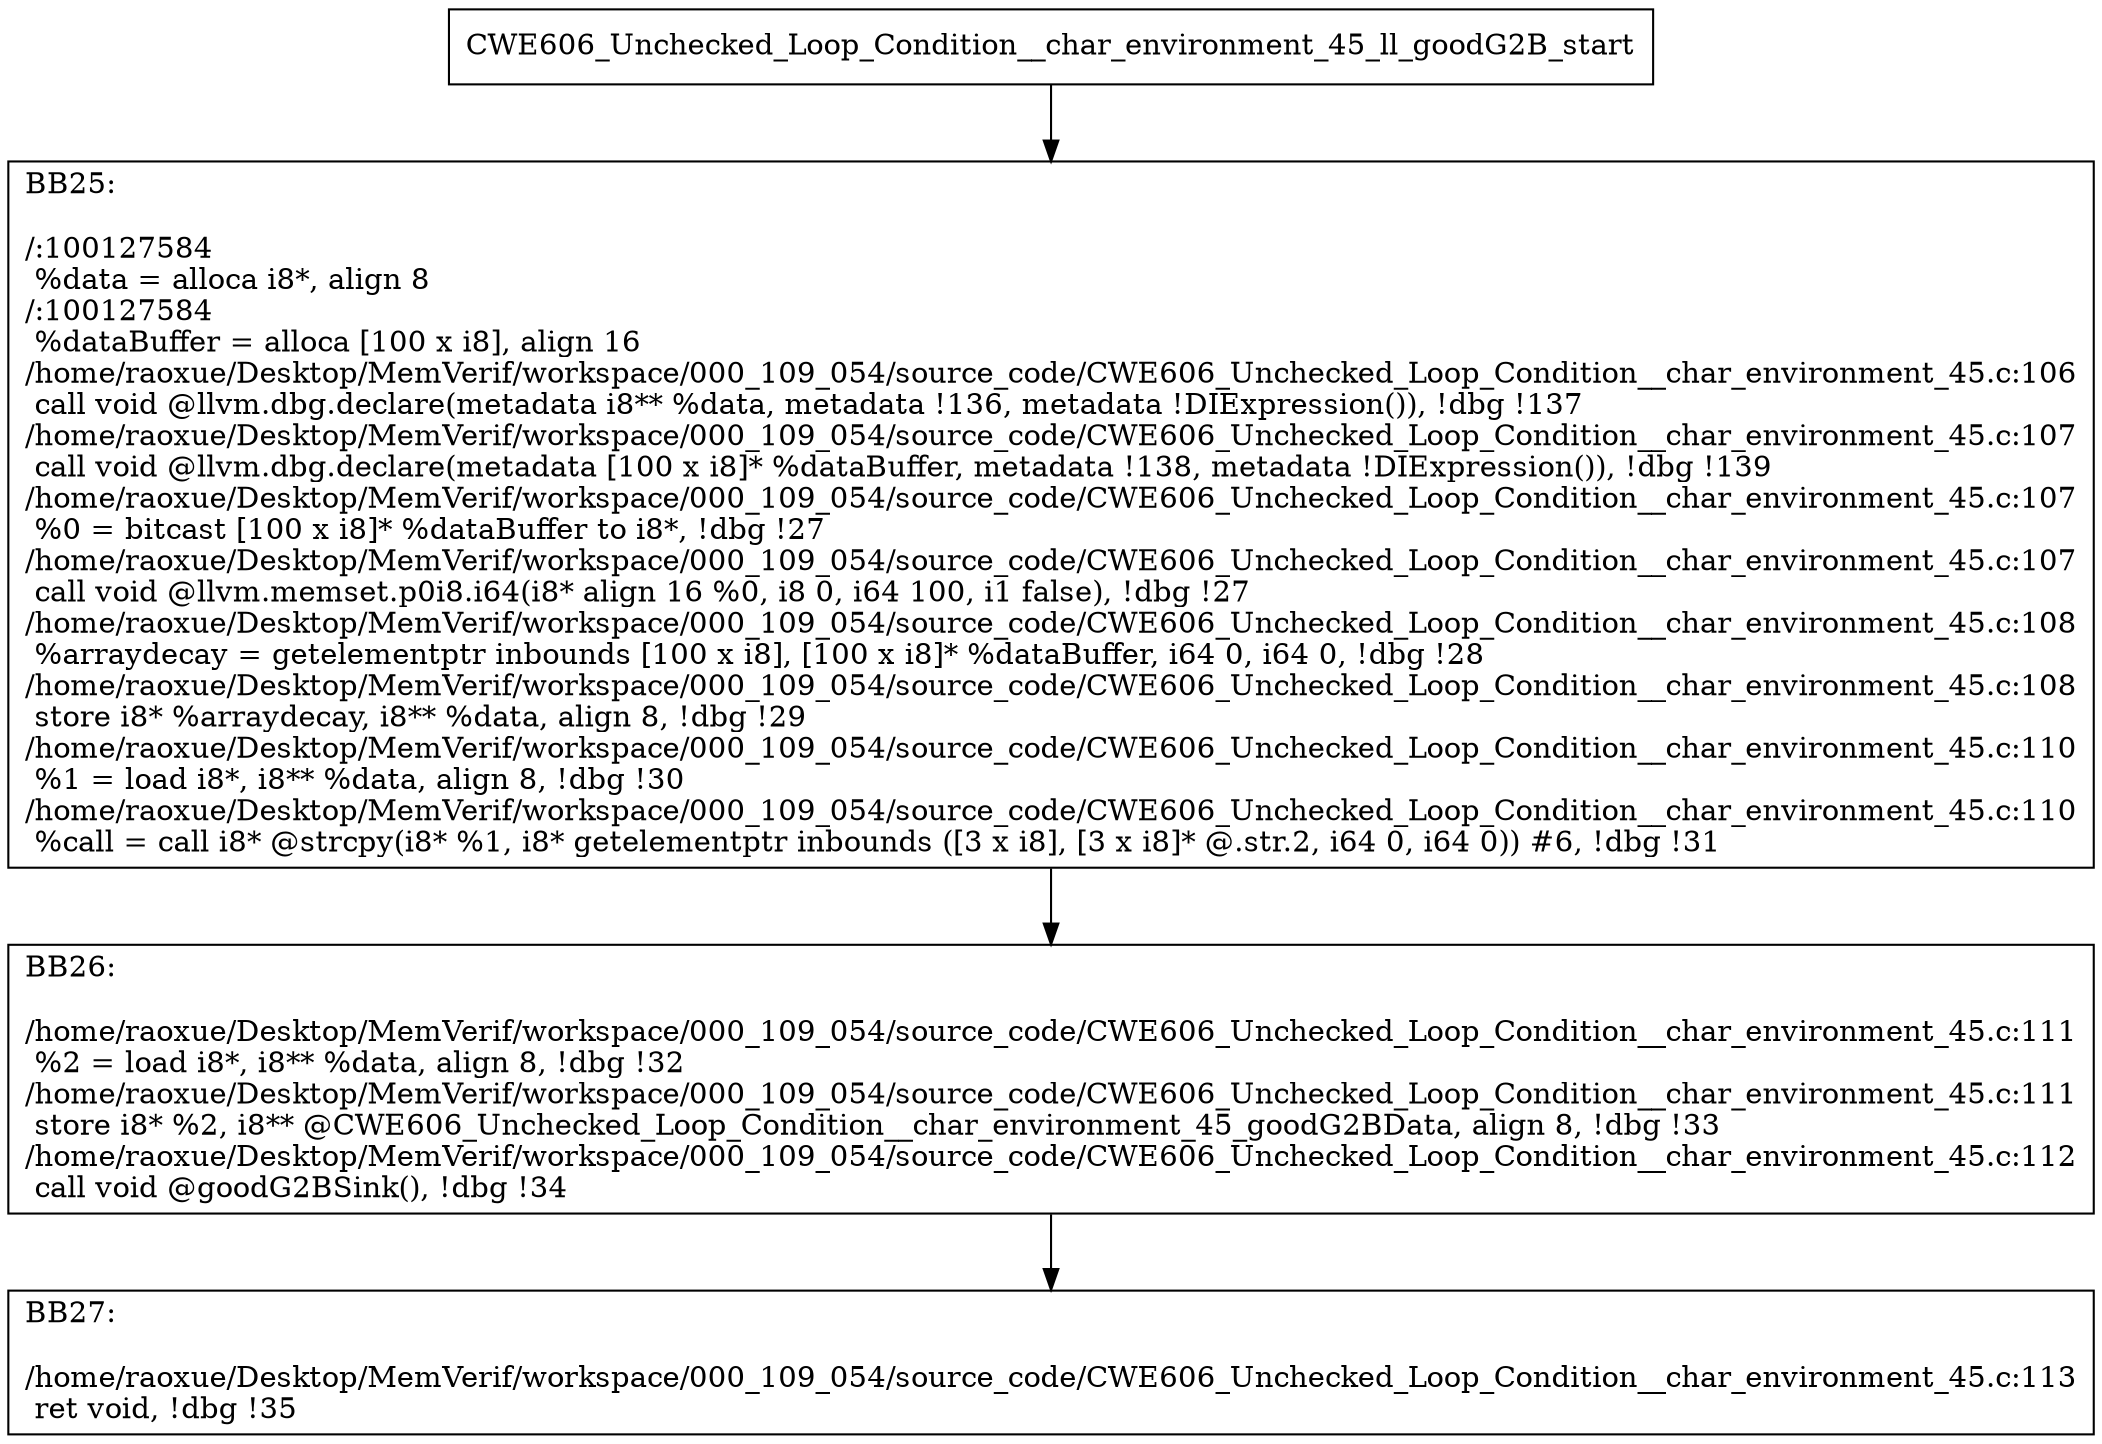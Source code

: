 digraph "CFG for'CWE606_Unchecked_Loop_Condition__char_environment_45_ll_goodG2B' function" {
	BBCWE606_Unchecked_Loop_Condition__char_environment_45_ll_goodG2B_start[shape=record,label="{CWE606_Unchecked_Loop_Condition__char_environment_45_ll_goodG2B_start}"];
	BBCWE606_Unchecked_Loop_Condition__char_environment_45_ll_goodG2B_start-> CWE606_Unchecked_Loop_Condition__char_environment_45_ll_goodG2BBB25;
	CWE606_Unchecked_Loop_Condition__char_environment_45_ll_goodG2BBB25 [shape=record, label="{BB25:\l\l/:100127584\l
  %data = alloca i8*, align 8\l
/:100127584\l
  %dataBuffer = alloca [100 x i8], align 16\l
/home/raoxue/Desktop/MemVerif/workspace/000_109_054/source_code/CWE606_Unchecked_Loop_Condition__char_environment_45.c:106\l
  call void @llvm.dbg.declare(metadata i8** %data, metadata !136, metadata !DIExpression()), !dbg !137\l
/home/raoxue/Desktop/MemVerif/workspace/000_109_054/source_code/CWE606_Unchecked_Loop_Condition__char_environment_45.c:107\l
  call void @llvm.dbg.declare(metadata [100 x i8]* %dataBuffer, metadata !138, metadata !DIExpression()), !dbg !139\l
/home/raoxue/Desktop/MemVerif/workspace/000_109_054/source_code/CWE606_Unchecked_Loop_Condition__char_environment_45.c:107\l
  %0 = bitcast [100 x i8]* %dataBuffer to i8*, !dbg !27\l
/home/raoxue/Desktop/MemVerif/workspace/000_109_054/source_code/CWE606_Unchecked_Loop_Condition__char_environment_45.c:107\l
  call void @llvm.memset.p0i8.i64(i8* align 16 %0, i8 0, i64 100, i1 false), !dbg !27\l
/home/raoxue/Desktop/MemVerif/workspace/000_109_054/source_code/CWE606_Unchecked_Loop_Condition__char_environment_45.c:108\l
  %arraydecay = getelementptr inbounds [100 x i8], [100 x i8]* %dataBuffer, i64 0, i64 0, !dbg !28\l
/home/raoxue/Desktop/MemVerif/workspace/000_109_054/source_code/CWE606_Unchecked_Loop_Condition__char_environment_45.c:108\l
  store i8* %arraydecay, i8** %data, align 8, !dbg !29\l
/home/raoxue/Desktop/MemVerif/workspace/000_109_054/source_code/CWE606_Unchecked_Loop_Condition__char_environment_45.c:110\l
  %1 = load i8*, i8** %data, align 8, !dbg !30\l
/home/raoxue/Desktop/MemVerif/workspace/000_109_054/source_code/CWE606_Unchecked_Loop_Condition__char_environment_45.c:110\l
  %call = call i8* @strcpy(i8* %1, i8* getelementptr inbounds ([3 x i8], [3 x i8]* @.str.2, i64 0, i64 0)) #6, !dbg !31\l
}"];
	CWE606_Unchecked_Loop_Condition__char_environment_45_ll_goodG2BBB25-> CWE606_Unchecked_Loop_Condition__char_environment_45_ll_goodG2BBB26;
	CWE606_Unchecked_Loop_Condition__char_environment_45_ll_goodG2BBB26 [shape=record, label="{BB26:\l\l/home/raoxue/Desktop/MemVerif/workspace/000_109_054/source_code/CWE606_Unchecked_Loop_Condition__char_environment_45.c:111\l
  %2 = load i8*, i8** %data, align 8, !dbg !32\l
/home/raoxue/Desktop/MemVerif/workspace/000_109_054/source_code/CWE606_Unchecked_Loop_Condition__char_environment_45.c:111\l
  store i8* %2, i8** @CWE606_Unchecked_Loop_Condition__char_environment_45_goodG2BData, align 8, !dbg !33\l
/home/raoxue/Desktop/MemVerif/workspace/000_109_054/source_code/CWE606_Unchecked_Loop_Condition__char_environment_45.c:112\l
  call void @goodG2BSink(), !dbg !34\l
}"];
	CWE606_Unchecked_Loop_Condition__char_environment_45_ll_goodG2BBB26-> CWE606_Unchecked_Loop_Condition__char_environment_45_ll_goodG2BBB27;
	CWE606_Unchecked_Loop_Condition__char_environment_45_ll_goodG2BBB27 [shape=record, label="{BB27:\l\l/home/raoxue/Desktop/MemVerif/workspace/000_109_054/source_code/CWE606_Unchecked_Loop_Condition__char_environment_45.c:113\l
  ret void, !dbg !35\l
}"];
}
